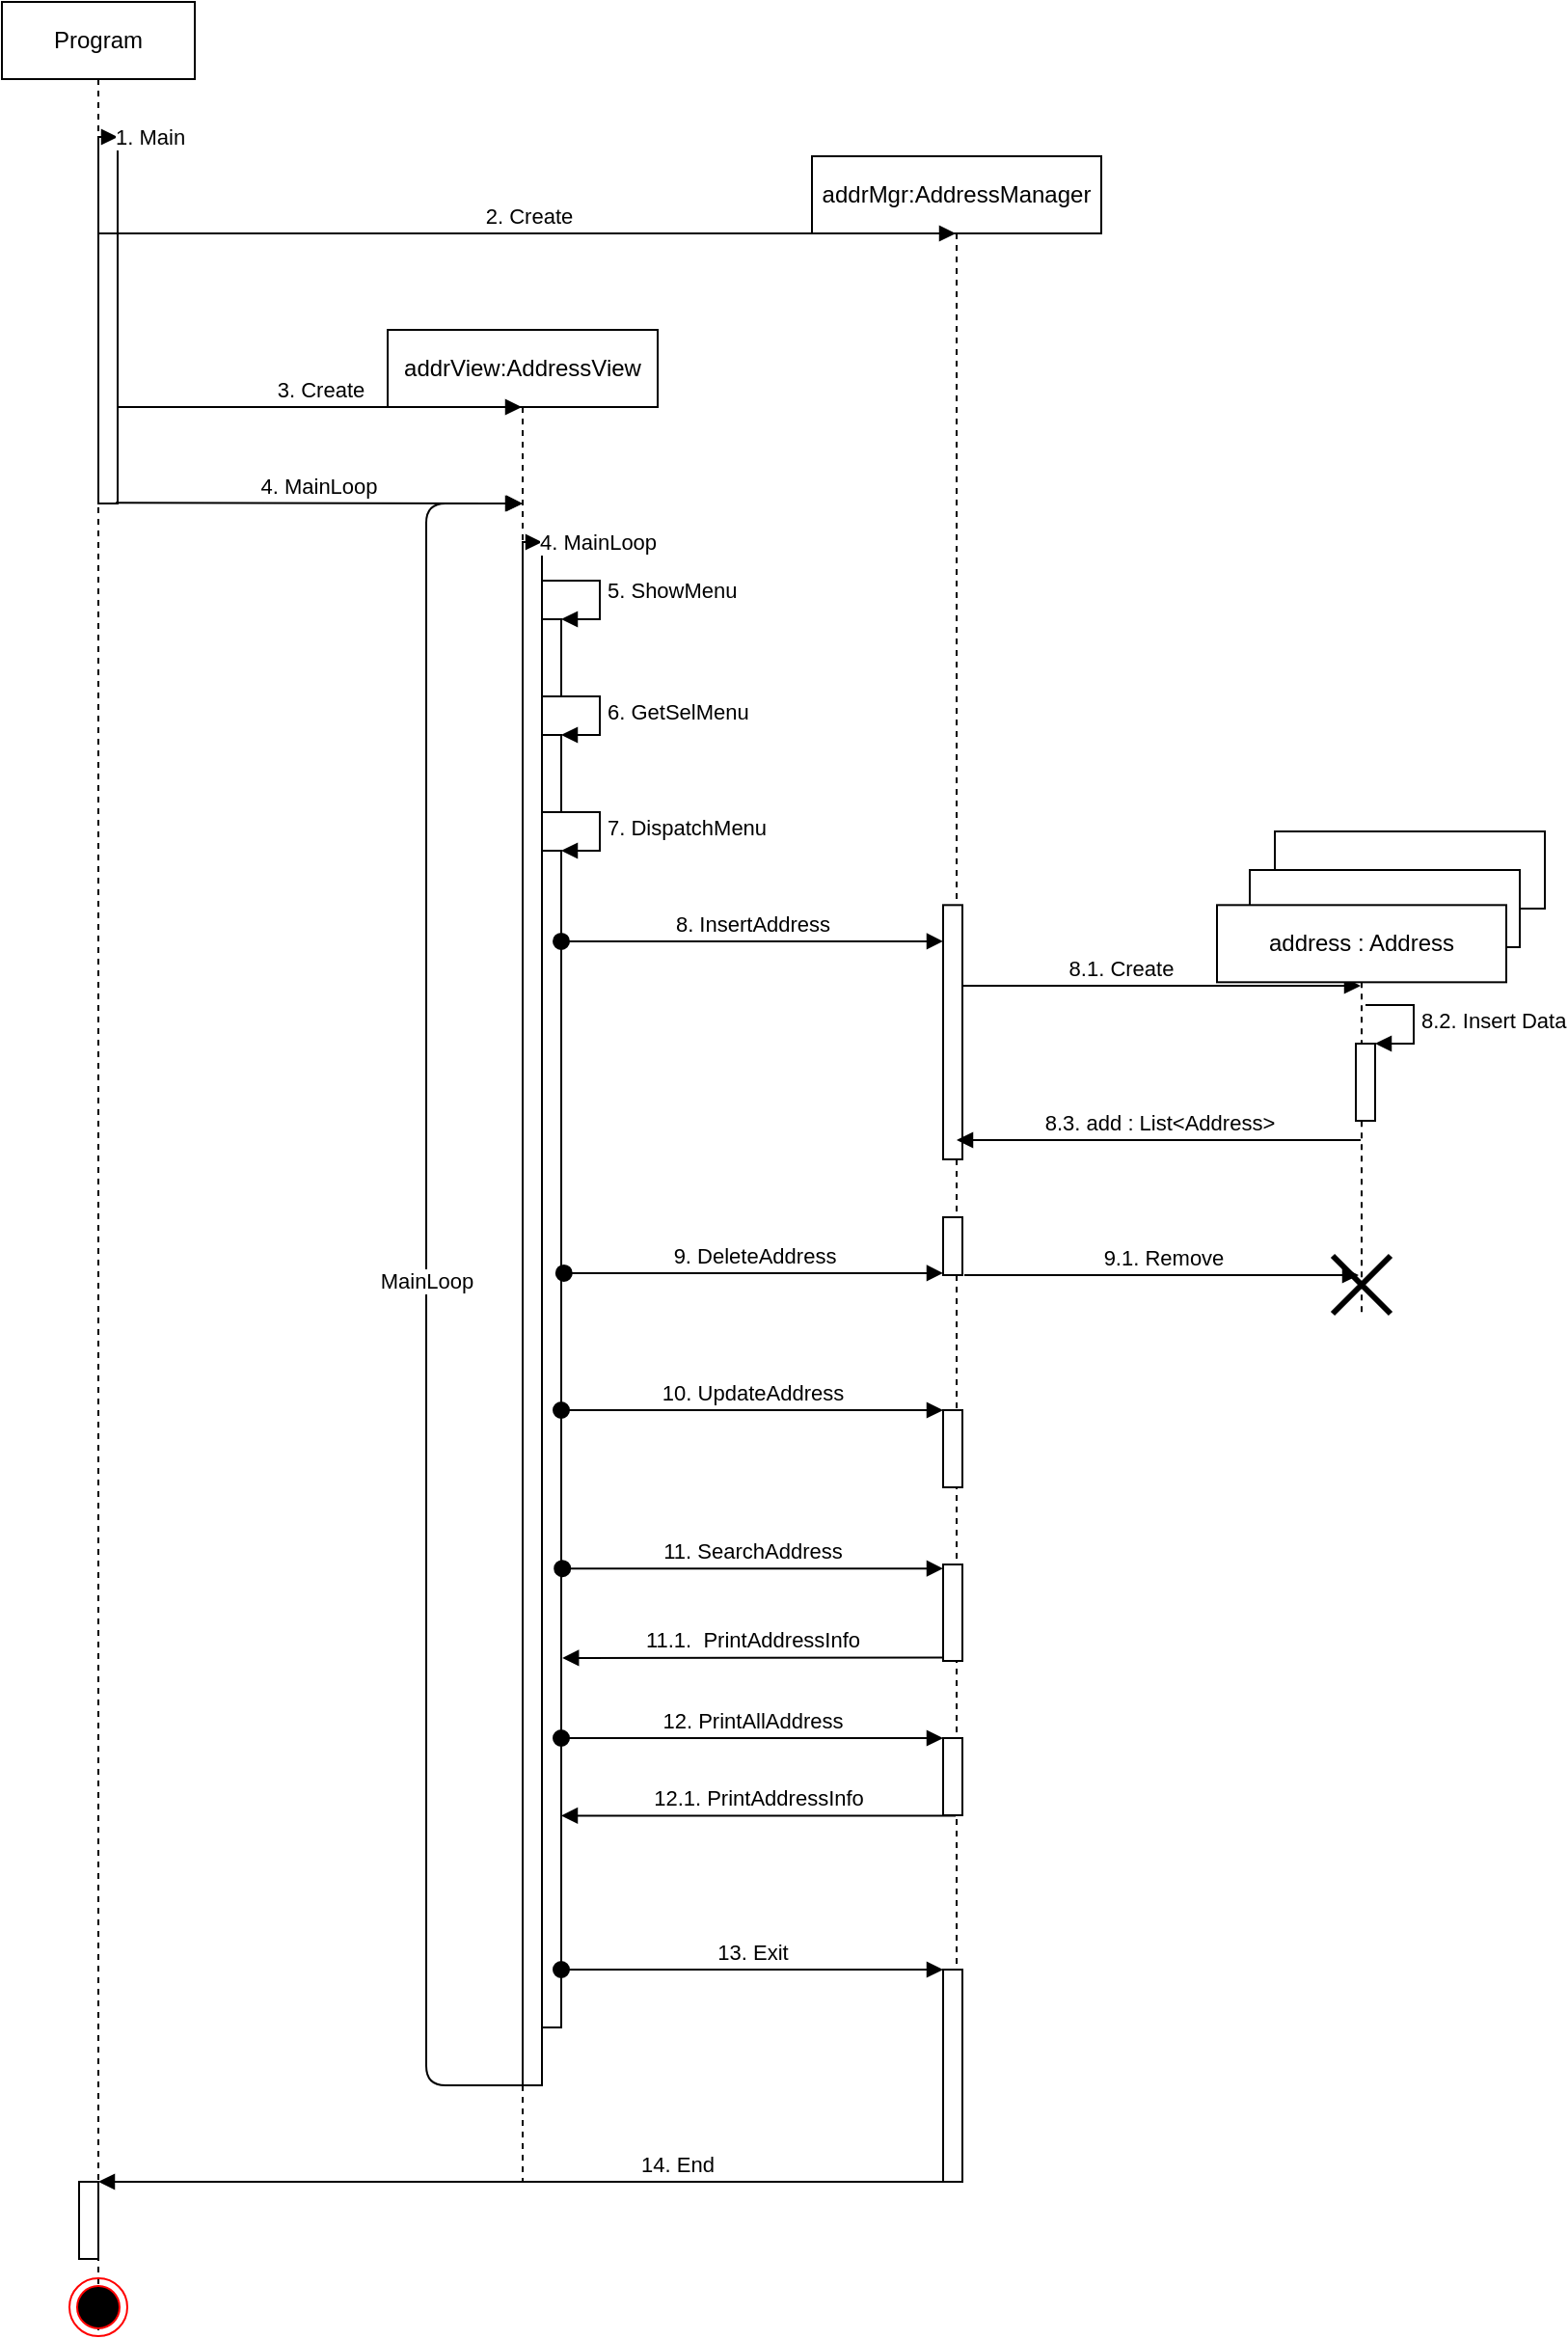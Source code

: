 <mxfile version="13.6.2" type="device"><diagram id="BvPnewywML100FR3PXxG" name="Page-1"><mxGraphModel dx="758" dy="461" grid="1" gridSize="10" guides="1" tooltips="1" connect="1" arrows="1" fold="1" page="1" pageScale="1" pageWidth="827" pageHeight="1169" math="0" shadow="0"><root><mxCell id="0"/><mxCell id="1" parent="0"/><mxCell id="D2jMFCFc9RTR3XN3JXGo-30" value="" style="html=1;" parent="1" vertex="1"><mxGeometry x="700" y="470" width="140" height="40" as="geometry"/></mxCell><mxCell id="D2jMFCFc9RTR3XN3JXGo-29" value="" style="html=1;" parent="1" vertex="1"><mxGeometry x="687" y="490" width="140" height="40" as="geometry"/></mxCell><mxCell id="D2jMFCFc9RTR3XN3JXGo-1" value="Program" style="shape=umlLifeline;perimeter=lifelinePerimeter;whiteSpace=wrap;html=1;container=1;collapsible=0;recursiveResize=0;outlineConnect=0;" parent="1" vertex="1"><mxGeometry x="40" y="40" width="100" height="1210" as="geometry"/></mxCell><mxCell id="D2jMFCFc9RTR3XN3JXGo-4" value="" style="html=1;points=[];perimeter=orthogonalPerimeter;" parent="D2jMFCFc9RTR3XN3JXGo-1" vertex="1"><mxGeometry x="50" y="70" width="10" height="190" as="geometry"/></mxCell><mxCell id="D2jMFCFc9RTR3XN3JXGo-5" value="1. Main" style="edgeStyle=orthogonalEdgeStyle;html=1;align=left;spacingLeft=2;endArrow=block;rounded=0;entryX=1;entryY=0;" parent="D2jMFCFc9RTR3XN3JXGo-1" source="D2jMFCFc9RTR3XN3JXGo-1" target="D2jMFCFc9RTR3XN3JXGo-4" edge="1"><mxGeometry relative="1" as="geometry"><mxPoint x="55" y="50" as="sourcePoint"/><Array as="points"><mxPoint x="80" y="50"/><mxPoint x="80" y="70"/></Array></mxGeometry></mxCell><mxCell id="D2jMFCFc9RTR3XN3JXGo-50" value="" style="ellipse;html=1;shape=endState;fillColor=#000000;strokeColor=#ff0000;" parent="D2jMFCFc9RTR3XN3JXGo-1" vertex="1"><mxGeometry x="35" y="1180" width="30" height="30" as="geometry"/></mxCell><mxCell id="D2jMFCFc9RTR3XN3JXGo-2" value="addrMgr:AddressManager" style="shape=umlLifeline;perimeter=lifelinePerimeter;whiteSpace=wrap;html=1;container=1;collapsible=0;recursiveResize=0;outlineConnect=0;" parent="1" vertex="1"><mxGeometry x="460" y="120" width="150" height="1050" as="geometry"/></mxCell><mxCell id="D2jMFCFc9RTR3XN3JXGo-19" value="" style="html=1;points=[];perimeter=orthogonalPerimeter;" parent="D2jMFCFc9RTR3XN3JXGo-2" vertex="1"><mxGeometry x="68" y="388.17" width="10" height="131.83" as="geometry"/></mxCell><mxCell id="D2jMFCFc9RTR3XN3JXGo-26" value="" style="html=1;points=[];perimeter=orthogonalPerimeter;" parent="D2jMFCFc9RTR3XN3JXGo-2" vertex="1"><mxGeometry x="68" y="550" width="10" height="30" as="geometry"/></mxCell><mxCell id="D2jMFCFc9RTR3XN3JXGo-36" value="" style="html=1;points=[];perimeter=orthogonalPerimeter;" parent="D2jMFCFc9RTR3XN3JXGo-2" vertex="1"><mxGeometry x="68" y="650" width="10" height="40" as="geometry"/></mxCell><mxCell id="D2jMFCFc9RTR3XN3JXGo-38" value="" style="html=1;points=[];perimeter=orthogonalPerimeter;" parent="D2jMFCFc9RTR3XN3JXGo-2" vertex="1"><mxGeometry x="68" y="730" width="10" height="50" as="geometry"/></mxCell><mxCell id="D2jMFCFc9RTR3XN3JXGo-41" value="" style="html=1;points=[];perimeter=orthogonalPerimeter;" parent="D2jMFCFc9RTR3XN3JXGo-2" vertex="1"><mxGeometry x="68" y="820" width="10" height="40" as="geometry"/></mxCell><mxCell id="D2jMFCFc9RTR3XN3JXGo-44" value="" style="html=1;points=[];perimeter=orthogonalPerimeter;" parent="D2jMFCFc9RTR3XN3JXGo-2" vertex="1"><mxGeometry x="68" y="940" width="10" height="110" as="geometry"/></mxCell><mxCell id="D2jMFCFc9RTR3XN3JXGo-3" value="2. Create" style="html=1;verticalAlign=bottom;endArrow=block;" parent="1" source="D2jMFCFc9RTR3XN3JXGo-1" target="D2jMFCFc9RTR3XN3JXGo-2" edge="1"><mxGeometry width="80" relative="1" as="geometry"><mxPoint x="180" y="100" as="sourcePoint"/><mxPoint x="260" y="100" as="targetPoint"/><Array as="points"><mxPoint x="210" y="160"/><mxPoint x="270" y="160"/></Array></mxGeometry></mxCell><mxCell id="D2jMFCFc9RTR3XN3JXGo-6" value="addrView:AddressView" style="shape=umlLifeline;perimeter=lifelinePerimeter;whiteSpace=wrap;html=1;container=1;collapsible=0;recursiveResize=0;outlineConnect=0;" parent="1" vertex="1"><mxGeometry x="240" y="210" width="140" height="960" as="geometry"/></mxCell><mxCell id="D2jMFCFc9RTR3XN3JXGo-7" value="3. Create" style="html=1;verticalAlign=bottom;endArrow=block;" parent="1" source="D2jMFCFc9RTR3XN3JXGo-4" target="D2jMFCFc9RTR3XN3JXGo-6" edge="1"><mxGeometry width="80" relative="1" as="geometry"><mxPoint x="240" y="300" as="sourcePoint"/><mxPoint x="320" y="300" as="targetPoint"/><Array as="points"><mxPoint x="110" y="250"/><mxPoint x="230" y="250"/></Array></mxGeometry></mxCell><mxCell id="D2jMFCFc9RTR3XN3JXGo-8" value="4. MainLoop" style="html=1;verticalAlign=bottom;endArrow=block;exitX=0.9;exitY=0.998;exitDx=0;exitDy=0;exitPerimeter=0;" parent="1" source="D2jMFCFc9RTR3XN3JXGo-4" edge="1"><mxGeometry width="80" relative="1" as="geometry"><mxPoint x="240" y="300" as="sourcePoint"/><mxPoint x="310" y="300" as="targetPoint"/></mxGeometry></mxCell><mxCell id="D2jMFCFc9RTR3XN3JXGo-9" value="" style="html=1;points=[];perimeter=orthogonalPerimeter;" parent="1" vertex="1"><mxGeometry x="310" y="320" width="10" height="800" as="geometry"/></mxCell><mxCell id="D2jMFCFc9RTR3XN3JXGo-10" value="4. MainLoop" style="edgeStyle=orthogonalEdgeStyle;html=1;align=left;spacingLeft=2;endArrow=block;rounded=0;entryX=1;entryY=0;" parent="1" source="D2jMFCFc9RTR3XN3JXGo-6" target="D2jMFCFc9RTR3XN3JXGo-9" edge="1"><mxGeometry relative="1" as="geometry"><mxPoint x="315" y="300" as="sourcePoint"/><Array as="points"><mxPoint x="340" y="300"/><mxPoint x="340" y="320"/></Array></mxGeometry></mxCell><mxCell id="D2jMFCFc9RTR3XN3JXGo-13" value="" style="html=1;points=[];perimeter=orthogonalPerimeter;" parent="1" vertex="1"><mxGeometry x="320" y="360" width="10" height="40" as="geometry"/></mxCell><mxCell id="D2jMFCFc9RTR3XN3JXGo-14" value="5. ShowMenu" style="edgeStyle=orthogonalEdgeStyle;html=1;align=left;spacingLeft=2;endArrow=block;rounded=0;entryX=1;entryY=0;" parent="1" target="D2jMFCFc9RTR3XN3JXGo-13" edge="1"><mxGeometry relative="1" as="geometry"><mxPoint x="320" y="340" as="sourcePoint"/><Array as="points"><mxPoint x="350" y="340"/><mxPoint x="350" y="360"/></Array></mxGeometry></mxCell><mxCell id="D2jMFCFc9RTR3XN3JXGo-15" value="" style="html=1;points=[];perimeter=orthogonalPerimeter;" parent="1" vertex="1"><mxGeometry x="320" y="420" width="10" height="40" as="geometry"/></mxCell><mxCell id="D2jMFCFc9RTR3XN3JXGo-16" value="6. GetSelMenu" style="edgeStyle=orthogonalEdgeStyle;html=1;align=left;spacingLeft=2;endArrow=block;rounded=0;entryX=1;entryY=0;" parent="1" target="D2jMFCFc9RTR3XN3JXGo-15" edge="1"><mxGeometry relative="1" as="geometry"><mxPoint x="325" y="400" as="sourcePoint"/><Array as="points"><mxPoint x="350" y="400"/></Array></mxGeometry></mxCell><mxCell id="D2jMFCFc9RTR3XN3JXGo-17" value="" style="html=1;points=[];perimeter=orthogonalPerimeter;" parent="1" vertex="1"><mxGeometry x="320" y="480" width="10" height="610" as="geometry"/></mxCell><mxCell id="D2jMFCFc9RTR3XN3JXGo-18" value="7. DispatchMenu" style="edgeStyle=orthogonalEdgeStyle;html=1;align=left;spacingLeft=2;endArrow=block;rounded=0;entryX=1;entryY=0;" parent="1" target="D2jMFCFc9RTR3XN3JXGo-17" edge="1"><mxGeometry relative="1" as="geometry"><mxPoint x="325" y="460" as="sourcePoint"/><Array as="points"><mxPoint x="350" y="460"/></Array></mxGeometry></mxCell><mxCell id="D2jMFCFc9RTR3XN3JXGo-20" value="8. InsertAddress" style="html=1;verticalAlign=bottom;startArrow=oval;endArrow=block;startSize=8;exitX=1;exitY=0.077;exitDx=0;exitDy=0;exitPerimeter=0;" parent="1" source="D2jMFCFc9RTR3XN3JXGo-17" target="D2jMFCFc9RTR3XN3JXGo-19" edge="1"><mxGeometry relative="1" as="geometry"><mxPoint x="450" y="480.0" as="sourcePoint"/></mxGeometry></mxCell><mxCell id="D2jMFCFc9RTR3XN3JXGo-22" value="8.1. Create" style="html=1;verticalAlign=bottom;endArrow=block;" parent="1" source="D2jMFCFc9RTR3XN3JXGo-19" target="D2jMFCFc9RTR3XN3JXGo-21" edge="1"><mxGeometry x="-0.206" width="80" relative="1" as="geometry"><mxPoint x="600" y="560" as="sourcePoint"/><mxPoint x="680" y="560" as="targetPoint"/><Array as="points"><mxPoint x="570" y="550"/><mxPoint x="660" y="550"/></Array><mxPoint as="offset"/></mxGeometry></mxCell><mxCell id="D2jMFCFc9RTR3XN3JXGo-25" value="8.3. add : List&amp;lt;Address&amp;gt;" style="html=1;verticalAlign=bottom;endArrow=block;" parent="1" source="D2jMFCFc9RTR3XN3JXGo-21" target="D2jMFCFc9RTR3XN3JXGo-2" edge="1"><mxGeometry width="80" relative="1" as="geometry"><mxPoint x="620" y="630" as="sourcePoint"/><mxPoint x="700" y="630" as="targetPoint"/><Array as="points"><mxPoint x="690" y="630"/></Array></mxGeometry></mxCell><mxCell id="D2jMFCFc9RTR3XN3JXGo-27" value="9. DeleteAddress" style="html=1;verticalAlign=bottom;startArrow=oval;endArrow=block;startSize=8;exitX=1.14;exitY=0.359;exitDx=0;exitDy=0;exitPerimeter=0;" parent="1" source="D2jMFCFc9RTR3XN3JXGo-17" target="D2jMFCFc9RTR3XN3JXGo-26" edge="1"><mxGeometry relative="1" as="geometry"><mxPoint x="468" y="670" as="sourcePoint"/></mxGeometry></mxCell><mxCell id="D2jMFCFc9RTR3XN3JXGo-28" value="9.1. Remove" style="html=1;verticalAlign=bottom;endArrow=block;" parent="1" edge="1"><mxGeometry width="80" relative="1" as="geometry"><mxPoint x="539" y="700" as="sourcePoint"/><mxPoint x="743.5" y="700" as="targetPoint"/></mxGeometry></mxCell><mxCell id="D2jMFCFc9RTR3XN3JXGo-21" value="address : Address" style="shape=umlLifeline;perimeter=lifelinePerimeter;whiteSpace=wrap;html=1;container=1;collapsible=0;recursiveResize=0;outlineConnect=0;" parent="1" vertex="1"><mxGeometry x="670" y="508.17" width="150" height="211.83" as="geometry"/></mxCell><mxCell id="D2jMFCFc9RTR3XN3JXGo-31" value="" style="shape=umlDestroy;whiteSpace=wrap;html=1;strokeWidth=3;" parent="D2jMFCFc9RTR3XN3JXGo-21" vertex="1"><mxGeometry x="60" y="181.83" width="30" height="30" as="geometry"/></mxCell><mxCell id="D2jMFCFc9RTR3XN3JXGo-32" value="" style="html=1;points=[];perimeter=orthogonalPerimeter;" parent="1" vertex="1"><mxGeometry x="742" y="580" width="10" height="40" as="geometry"/></mxCell><mxCell id="D2jMFCFc9RTR3XN3JXGo-33" value="8.2. Insert Data" style="edgeStyle=orthogonalEdgeStyle;html=1;align=left;spacingLeft=2;endArrow=block;rounded=0;entryX=1;entryY=0;" parent="1" target="D2jMFCFc9RTR3XN3JXGo-32" edge="1"><mxGeometry relative="1" as="geometry"><mxPoint x="747" y="560" as="sourcePoint"/><Array as="points"><mxPoint x="772" y="560"/></Array></mxGeometry></mxCell><mxCell id="D2jMFCFc9RTR3XN3JXGo-37" value="10. UpdateAddress" style="html=1;verticalAlign=bottom;startArrow=oval;endArrow=block;startSize=8;" parent="1" target="D2jMFCFc9RTR3XN3JXGo-36" edge="1"><mxGeometry relative="1" as="geometry"><mxPoint x="330" y="770" as="sourcePoint"/><Array as="points"><mxPoint x="330" y="770"/></Array></mxGeometry></mxCell><mxCell id="D2jMFCFc9RTR3XN3JXGo-39" value="11. SearchAddress" style="html=1;verticalAlign=bottom;startArrow=oval;endArrow=block;startSize=8;exitX=1.06;exitY=0.61;exitDx=0;exitDy=0;exitPerimeter=0;" parent="1" source="D2jMFCFc9RTR3XN3JXGo-17" target="D2jMFCFc9RTR3XN3JXGo-38" edge="1"><mxGeometry relative="1" as="geometry"><mxPoint x="308" y="850" as="sourcePoint"/></mxGeometry></mxCell><mxCell id="D2jMFCFc9RTR3XN3JXGo-40" value="11.1.&amp;nbsp; PrintAddressInfo" style="html=1;verticalAlign=bottom;endArrow=block;exitX=-0.02;exitY=0.964;exitDx=0;exitDy=0;exitPerimeter=0;entryX=1.06;entryY=0.686;entryDx=0;entryDy=0;entryPerimeter=0;" parent="1" source="D2jMFCFc9RTR3XN3JXGo-38" target="D2jMFCFc9RTR3XN3JXGo-17" edge="1"><mxGeometry width="80" relative="1" as="geometry"><mxPoint x="550" y="890" as="sourcePoint"/><mxPoint x="630" y="890" as="targetPoint"/></mxGeometry></mxCell><mxCell id="D2jMFCFc9RTR3XN3JXGo-42" value="12. PrintAllAddress" style="html=1;verticalAlign=bottom;startArrow=oval;endArrow=block;startSize=8;" parent="1" target="D2jMFCFc9RTR3XN3JXGo-41" edge="1"><mxGeometry relative="1" as="geometry"><mxPoint x="330" y="940" as="sourcePoint"/></mxGeometry></mxCell><mxCell id="D2jMFCFc9RTR3XN3JXGo-43" value="12.1. PrintAddressInfo" style="html=1;verticalAlign=bottom;endArrow=block;entryX=1;entryY=0.82;entryDx=0;entryDy=0;entryPerimeter=0;" parent="1" source="D2jMFCFc9RTR3XN3JXGo-2" target="D2jMFCFc9RTR3XN3JXGo-17" edge="1"><mxGeometry width="80" relative="1" as="geometry"><mxPoint x="450" y="970" as="sourcePoint"/><mxPoint x="530" y="970" as="targetPoint"/></mxGeometry></mxCell><mxCell id="D2jMFCFc9RTR3XN3JXGo-45" value="13. Exit" style="html=1;verticalAlign=bottom;startArrow=oval;endArrow=block;startSize=8;" parent="1" target="D2jMFCFc9RTR3XN3JXGo-44" edge="1"><mxGeometry relative="1" as="geometry"><mxPoint x="330" y="1060" as="sourcePoint"/></mxGeometry></mxCell><mxCell id="D2jMFCFc9RTR3XN3JXGo-47" value="MainLoop" style="html=1;verticalAlign=bottom;endArrow=block;exitX=0.3;exitY=1;exitDx=0;exitDy=0;exitPerimeter=0;" parent="1" source="D2jMFCFc9RTR3XN3JXGo-9" target="D2jMFCFc9RTR3XN3JXGo-6" edge="1"><mxGeometry width="80" relative="1" as="geometry"><mxPoint x="460" y="1090" as="sourcePoint"/><mxPoint x="230" y="960" as="targetPoint"/><Array as="points"><mxPoint x="260" y="1120"/><mxPoint x="260" y="300"/></Array></mxGeometry></mxCell><mxCell id="D2jMFCFc9RTR3XN3JXGo-48" value="14. End" style="html=1;verticalAlign=bottom;endArrow=block;" parent="1" source="D2jMFCFc9RTR3XN3JXGo-44" target="D2jMFCFc9RTR3XN3JXGo-1" edge="1"><mxGeometry x="-0.096" y="-60" width="80" relative="1" as="geometry"><mxPoint x="280" y="1180" as="sourcePoint"/><mxPoint x="360" y="1180" as="targetPoint"/><Array as="points"><mxPoint x="330" y="1170"/></Array><mxPoint x="60" y="60" as="offset"/></mxGeometry></mxCell><mxCell id="D2jMFCFc9RTR3XN3JXGo-49" value="" style="html=1;points=[];perimeter=orthogonalPerimeter;" parent="1" vertex="1"><mxGeometry x="80" y="1170" width="10" height="40" as="geometry"/></mxCell></root></mxGraphModel></diagram></mxfile>